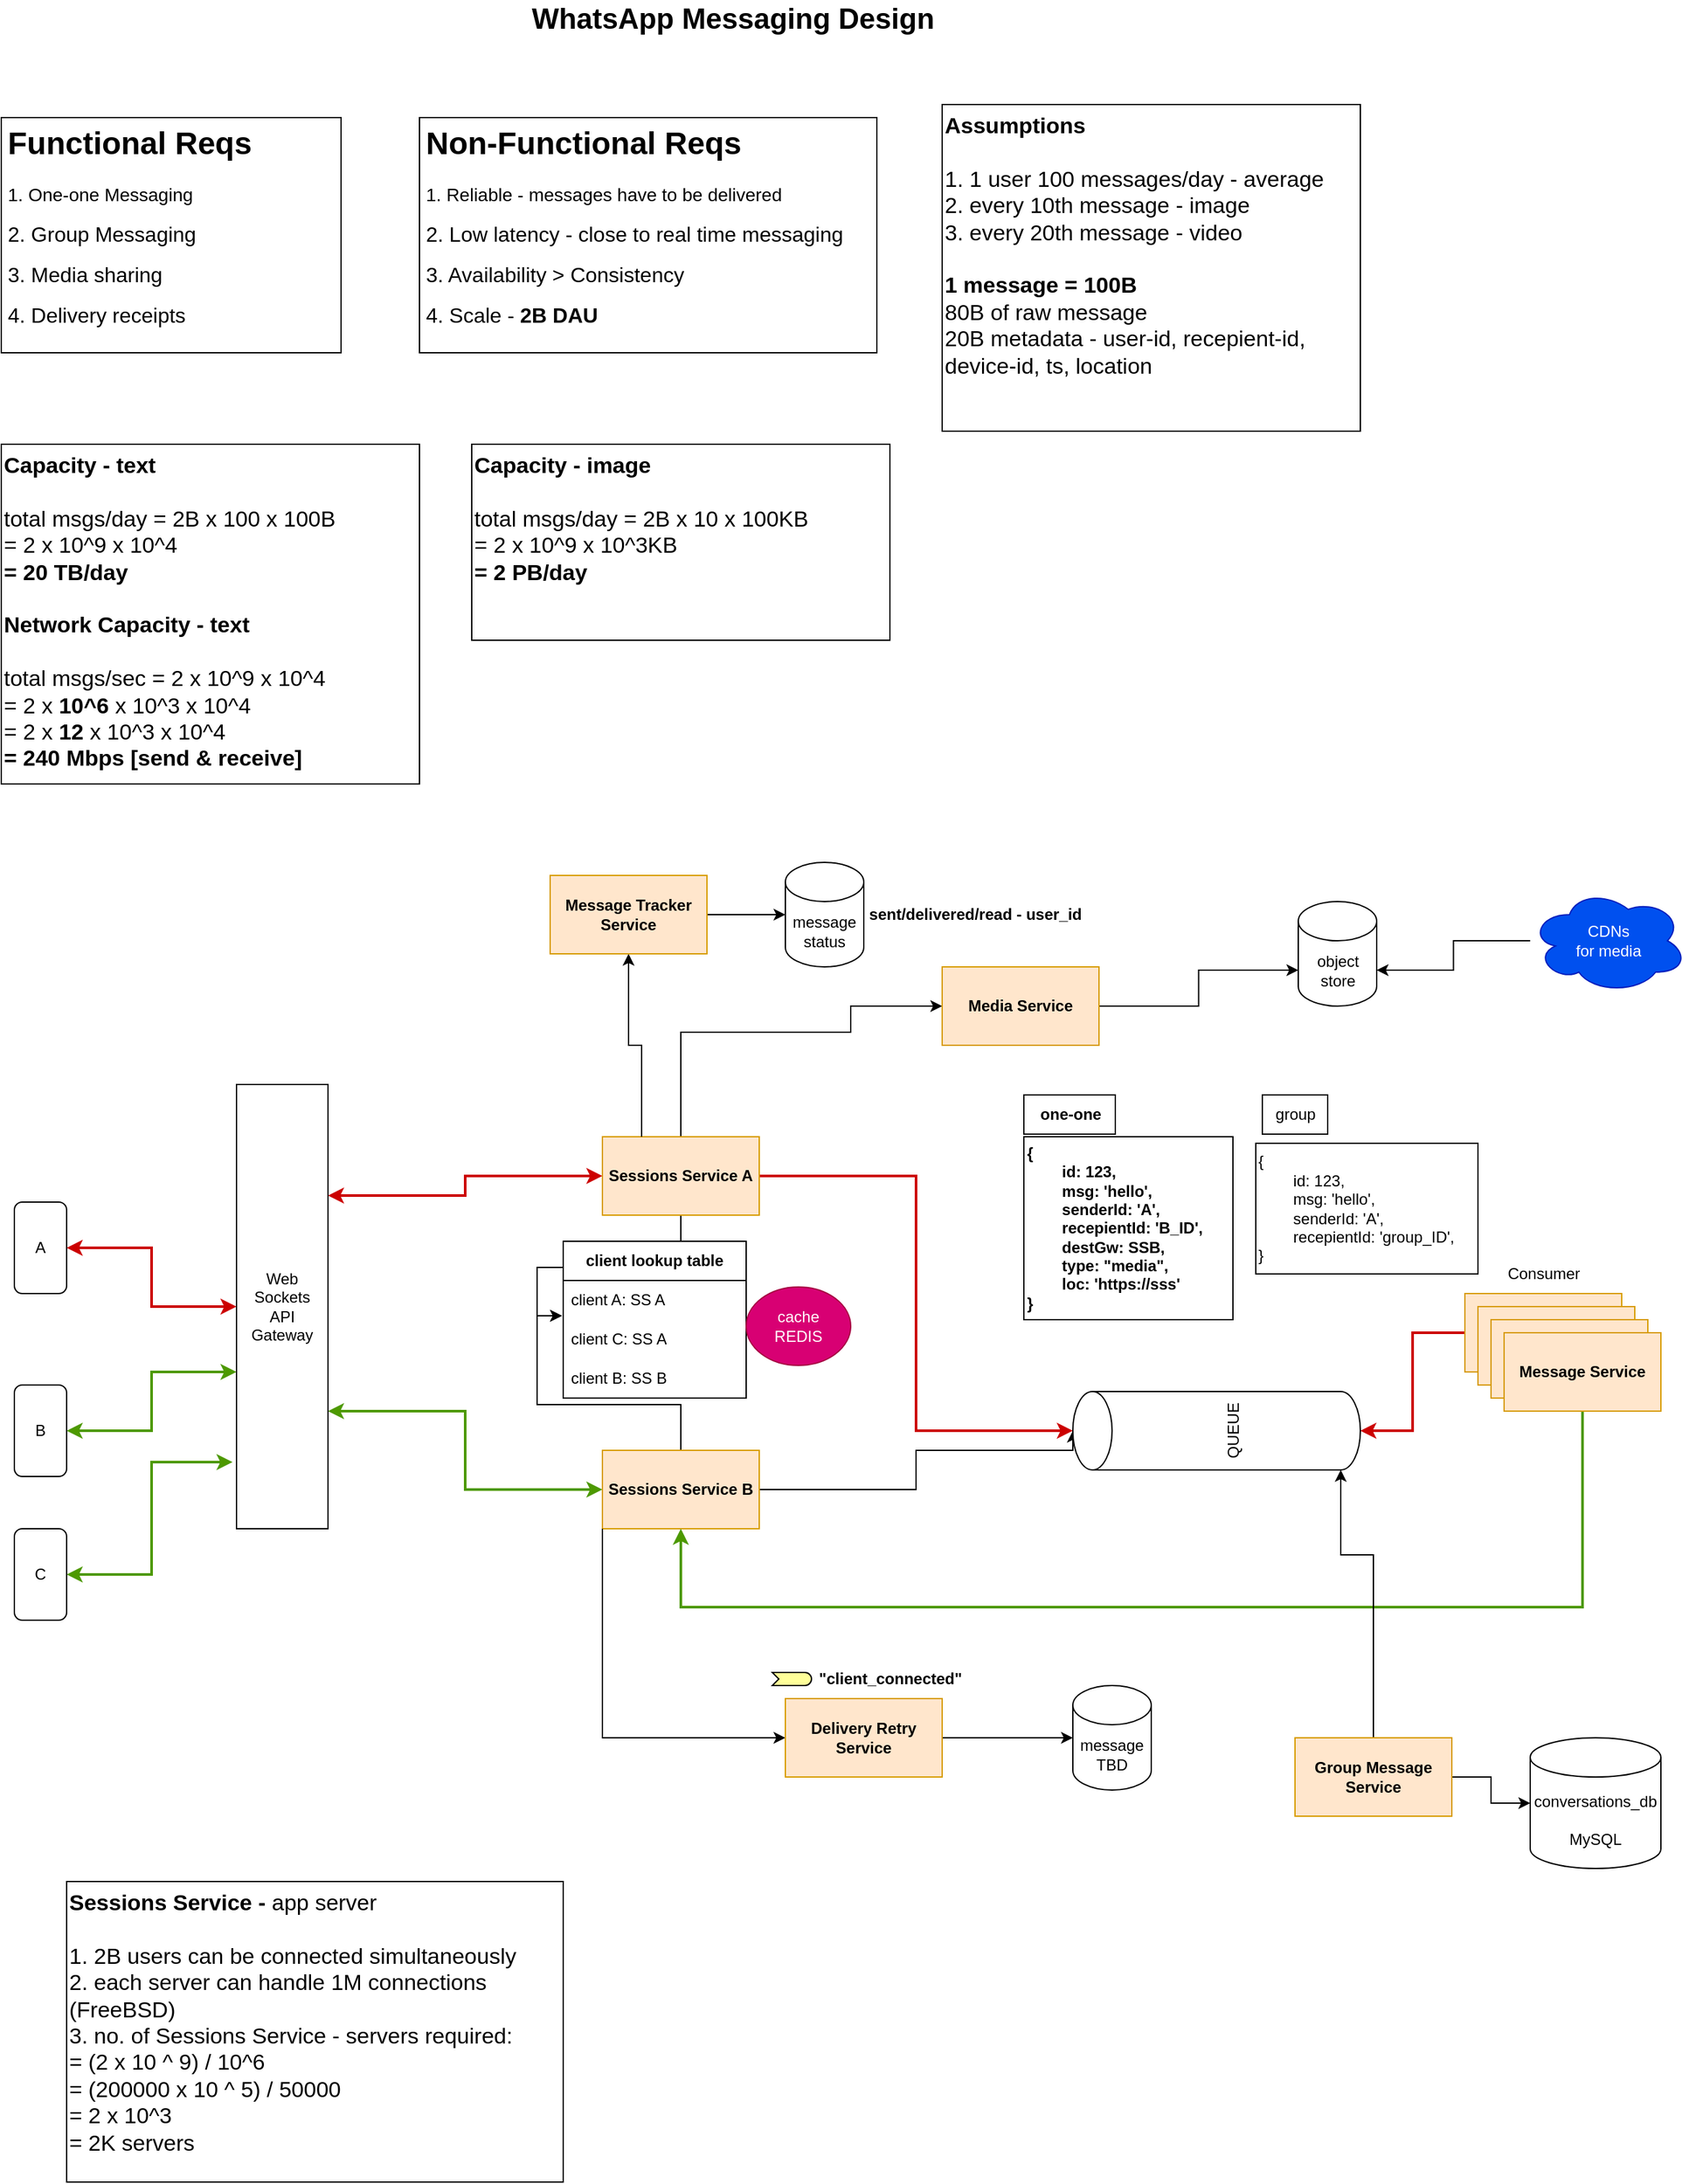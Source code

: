 <mxfile version="21.6.8" type="device">
  <diagram name="Page-1" id="8GlhhRv90TT0iDsPqW3K">
    <mxGraphModel dx="1834" dy="1169" grid="1" gridSize="10" guides="1" tooltips="1" connect="1" arrows="1" fold="1" page="0" pageScale="1" pageWidth="827" pageHeight="1169" math="0" shadow="0">
      <root>
        <mxCell id="0" />
        <mxCell id="1" parent="0" />
        <mxCell id="D23GhbJTyIrvjISunZzs-1" value="&lt;h1&gt;Functional Reqs&lt;/h1&gt;&lt;p&gt;&lt;font style=&quot;font-size: 14px;&quot;&gt;1. One-one Messaging&lt;/font&gt;&lt;/p&gt;&lt;p&gt;&lt;font size=&quot;3&quot;&gt;2. Group Messaging&lt;/font&gt;&lt;/p&gt;&lt;p&gt;&lt;font size=&quot;3&quot;&gt;3. Media sharing&lt;/font&gt;&lt;/p&gt;&lt;p&gt;&lt;font size=&quot;3&quot;&gt;4. Delivery receipts&lt;/font&gt;&lt;/p&gt;" style="text;html=1;strokeColor=default;fillColor=none;spacing=5;spacingTop=-20;whiteSpace=wrap;overflow=hidden;rounded=0;" parent="1" vertex="1">
          <mxGeometry x="-110" y="-30" width="260" height="180" as="geometry" />
        </mxCell>
        <mxCell id="D23GhbJTyIrvjISunZzs-2" value="&lt;h1&gt;Non-Functional Reqs&lt;/h1&gt;&lt;p&gt;&lt;font style=&quot;font-size: 14px;&quot;&gt;1. Reliable - messages have to be delivered&lt;/font&gt;&lt;/p&gt;&lt;p&gt;&lt;font size=&quot;3&quot;&gt;2. Low latency - close to real time messaging&lt;/font&gt;&lt;/p&gt;&lt;p&gt;&lt;font size=&quot;3&quot;&gt;3. Availability &amp;gt; Consistency&lt;/font&gt;&lt;/p&gt;&lt;p&gt;&lt;font size=&quot;3&quot;&gt;4. Scale - &lt;b&gt;2B DAU&lt;/b&gt;&lt;/font&gt;&lt;/p&gt;" style="text;html=1;strokeColor=default;fillColor=none;spacing=5;spacingTop=-20;whiteSpace=wrap;overflow=hidden;rounded=0;" parent="1" vertex="1">
          <mxGeometry x="210" y="-30" width="350" height="180" as="geometry" />
        </mxCell>
        <mxCell id="D23GhbJTyIrvjISunZzs-3" value="WhatsApp Messaging Design" style="text;html=1;strokeColor=none;fillColor=none;align=center;verticalAlign=middle;whiteSpace=wrap;rounded=0;fontSize=22;fontStyle=1" parent="1" vertex="1">
          <mxGeometry x="240" y="-120" width="420" height="30" as="geometry" />
        </mxCell>
        <mxCell id="D23GhbJTyIrvjISunZzs-4" value="&lt;b&gt;Assumptions&lt;/b&gt;&lt;br&gt;&lt;br&gt;1. 1 user 100 messages/day - average&lt;br&gt;2. every 10th message - image&lt;br&gt;3. every 20th message - video&lt;br&gt;&lt;br&gt;&lt;b&gt;1 message = 100B&lt;/b&gt;&lt;br&gt;80B of raw message&lt;br&gt;20B metadata - user-id, recepient-id, device-id, ts, location" style="text;html=1;strokeColor=default;fillColor=none;align=left;verticalAlign=top;whiteSpace=wrap;rounded=0;fontSize=17;" parent="1" vertex="1">
          <mxGeometry x="610" y="-40" width="320" height="250" as="geometry" />
        </mxCell>
        <mxCell id="D23GhbJTyIrvjISunZzs-5" value="&lt;b&gt;Capacity - text&lt;/b&gt;&lt;br&gt;&lt;br&gt;total msgs/day = 2B x 100 x 100B&lt;br&gt;= 2 x 10^9 x 10^4&lt;br&gt;&lt;b&gt;= 20 TB/day&lt;/b&gt;&lt;br&gt;&lt;br&gt;&lt;b style=&quot;border-color: var(--border-color);&quot;&gt;Network Capacity - text&lt;/b&gt;&lt;br&gt;&lt;br&gt;total msgs/sec = 2 x 10^9 x 10^4&lt;br&gt;= 2 x &lt;b&gt;10^6&lt;/b&gt; x 10^3 x 10^4&lt;br&gt;= 2 x&amp;nbsp;&lt;b style=&quot;border-color: var(--border-color);&quot;&gt;12&lt;/b&gt;&amp;nbsp;x 10^3 x 10^4&lt;br&gt;&lt;b&gt;= 240 Mbps [send &amp;amp; receive]&lt;/b&gt;" style="text;html=1;strokeColor=default;fillColor=none;align=left;verticalAlign=top;whiteSpace=wrap;rounded=0;fontSize=17;" parent="1" vertex="1">
          <mxGeometry x="-110" y="220" width="320" height="260" as="geometry" />
        </mxCell>
        <mxCell id="D23GhbJTyIrvjISunZzs-6" value="&lt;b&gt;Capacity - image&lt;/b&gt;&lt;br&gt;&lt;br&gt;total msgs/day = 2B x 10 x 100KB&lt;br&gt;= 2 x 10^9 x 10^3KB&lt;br&gt;&lt;b&gt;= 2 PB/day&lt;/b&gt;&lt;br&gt;" style="text;html=1;strokeColor=default;fillColor=none;align=left;verticalAlign=top;whiteSpace=wrap;rounded=0;fontSize=17;" parent="1" vertex="1">
          <mxGeometry x="250" y="220" width="320" height="150" as="geometry" />
        </mxCell>
        <mxCell id="D23GhbJTyIrvjISunZzs-11" style="edgeStyle=orthogonalEdgeStyle;rounded=0;orthogonalLoop=1;jettySize=auto;html=1;fillColor=#f8cecc;strokeColor=#CC0000;jumpStyle=arc;strokeWidth=2;startArrow=classic;startFill=1;" parent="1" source="D23GhbJTyIrvjISunZzs-7" target="D23GhbJTyIrvjISunZzs-9" edge="1">
          <mxGeometry relative="1" as="geometry" />
        </mxCell>
        <mxCell id="D23GhbJTyIrvjISunZzs-7" value="A" style="rounded=1;whiteSpace=wrap;html=1;" parent="1" vertex="1">
          <mxGeometry x="-100" y="800" width="40" height="70" as="geometry" />
        </mxCell>
        <mxCell id="D23GhbJTyIrvjISunZzs-8" value="B" style="rounded=1;whiteSpace=wrap;html=1;" parent="1" vertex="1">
          <mxGeometry x="-100" y="940" width="40" height="70" as="geometry" />
        </mxCell>
        <mxCell id="D23GhbJTyIrvjISunZzs-12" style="edgeStyle=orthogonalEdgeStyle;rounded=0;orthogonalLoop=1;jettySize=auto;html=1;exitX=1;exitY=0.25;exitDx=0;exitDy=0;fillColor=#f8cecc;strokeColor=#CC0000;jumpStyle=arc;strokeWidth=2;startArrow=classic;startFill=1;" parent="1" source="D23GhbJTyIrvjISunZzs-9" target="D23GhbJTyIrvjISunZzs-10" edge="1">
          <mxGeometry relative="1" as="geometry" />
        </mxCell>
        <mxCell id="D23GhbJTyIrvjISunZzs-14" style="edgeStyle=orthogonalEdgeStyle;rounded=0;orthogonalLoop=1;jettySize=auto;html=1;strokeColor=#4D9900;strokeWidth=2;startArrow=classic;startFill=1;" parent="1" source="D23GhbJTyIrvjISunZzs-9" target="D23GhbJTyIrvjISunZzs-13" edge="1">
          <mxGeometry relative="1" as="geometry">
            <Array as="points">
              <mxPoint x="245" y="960" />
              <mxPoint x="245" y="1020" />
            </Array>
          </mxGeometry>
        </mxCell>
        <mxCell id="D23GhbJTyIrvjISunZzs-34" style="edgeStyle=orthogonalEdgeStyle;rounded=0;orthogonalLoop=1;jettySize=auto;html=1;entryX=1;entryY=0.5;entryDx=0;entryDy=0;strokeColor=#4D9900;strokeWidth=2;startArrow=classic;startFill=1;" parent="1" source="D23GhbJTyIrvjISunZzs-9" target="D23GhbJTyIrvjISunZzs-8" edge="1">
          <mxGeometry relative="1" as="geometry">
            <Array as="points">
              <mxPoint x="5" y="930" />
              <mxPoint x="5" y="975" />
            </Array>
          </mxGeometry>
        </mxCell>
        <mxCell id="D23GhbJTyIrvjISunZzs-9" value="Web Sockets&lt;br&gt;API&lt;br&gt;Gateway" style="rounded=0;whiteSpace=wrap;html=1;" parent="1" vertex="1">
          <mxGeometry x="70" y="710" width="70" height="340" as="geometry" />
        </mxCell>
        <mxCell id="D23GhbJTyIrvjISunZzs-22" style="edgeStyle=orthogonalEdgeStyle;rounded=0;orthogonalLoop=1;jettySize=auto;html=1;entryX=-0.007;entryY=-0.1;entryDx=0;entryDy=0;entryPerimeter=0;" parent="1" source="D23GhbJTyIrvjISunZzs-10" target="D23GhbJTyIrvjISunZzs-17" edge="1">
          <mxGeometry relative="1" as="geometry" />
        </mxCell>
        <mxCell id="D23GhbJTyIrvjISunZzs-26" style="edgeStyle=orthogonalEdgeStyle;rounded=0;orthogonalLoop=1;jettySize=auto;html=1;entryX=0.5;entryY=0;entryDx=0;entryDy=0;entryPerimeter=0;fillColor=#f8cecc;strokeColor=#CC0000;jumpStyle=arc;strokeWidth=2;" parent="1" source="D23GhbJTyIrvjISunZzs-10" target="D23GhbJTyIrvjISunZzs-24" edge="1">
          <mxGeometry relative="1" as="geometry" />
        </mxCell>
        <mxCell id="D23GhbJTyIrvjISunZzs-54" style="edgeStyle=orthogonalEdgeStyle;rounded=0;orthogonalLoop=1;jettySize=auto;html=1;entryX=0;entryY=0.5;entryDx=0;entryDy=0;" parent="1" source="D23GhbJTyIrvjISunZzs-10" target="D23GhbJTyIrvjISunZzs-51" edge="1">
          <mxGeometry relative="1" as="geometry">
            <Array as="points">
              <mxPoint x="410" y="670" />
              <mxPoint x="540" y="670" />
              <mxPoint x="540" y="650" />
            </Array>
          </mxGeometry>
        </mxCell>
        <mxCell id="D23GhbJTyIrvjISunZzs-10" value="Sessions Service A" style="rounded=0;whiteSpace=wrap;html=1;fontStyle=1;fillColor=#ffe6cc;strokeColor=#d79b00;" parent="1" vertex="1">
          <mxGeometry x="350" y="750" width="120" height="60" as="geometry" />
        </mxCell>
        <mxCell id="D23GhbJTyIrvjISunZzs-21" style="edgeStyle=orthogonalEdgeStyle;rounded=0;orthogonalLoop=1;jettySize=auto;html=1;entryX=-0.007;entryY=-0.1;entryDx=0;entryDy=0;entryPerimeter=0;" parent="1" source="D23GhbJTyIrvjISunZzs-13" target="D23GhbJTyIrvjISunZzs-17" edge="1">
          <mxGeometry relative="1" as="geometry" />
        </mxCell>
        <mxCell id="D23GhbJTyIrvjISunZzs-27" style="edgeStyle=orthogonalEdgeStyle;rounded=0;orthogonalLoop=1;jettySize=auto;html=1;entryX=0.5;entryY=0;entryDx=0;entryDy=0;entryPerimeter=0;" parent="1" source="D23GhbJTyIrvjISunZzs-13" target="D23GhbJTyIrvjISunZzs-24" edge="1">
          <mxGeometry relative="1" as="geometry">
            <Array as="points">
              <mxPoint x="590" y="1020" />
              <mxPoint x="590" y="990" />
              <mxPoint x="710" y="990" />
            </Array>
          </mxGeometry>
        </mxCell>
        <mxCell id="D23GhbJTyIrvjISunZzs-13" value="Sessions Service B" style="rounded=0;whiteSpace=wrap;html=1;fontStyle=1;fillColor=#ffe6cc;strokeColor=#d79b00;" parent="1" vertex="1">
          <mxGeometry x="350" y="990" width="120" height="60" as="geometry" />
        </mxCell>
        <mxCell id="D23GhbJTyIrvjISunZzs-15" value="client lookup table" style="swimlane;fontStyle=1;childLayout=stackLayout;horizontal=1;startSize=30;horizontalStack=0;resizeParent=1;resizeParentMax=0;resizeLast=0;collapsible=1;marginBottom=0;whiteSpace=wrap;html=1;" parent="1" vertex="1">
          <mxGeometry x="320" y="830" width="140" height="120" as="geometry" />
        </mxCell>
        <mxCell id="D23GhbJTyIrvjISunZzs-16" value="client A: SS A" style="text;strokeColor=none;fillColor=none;align=left;verticalAlign=middle;spacingLeft=4;spacingRight=4;overflow=hidden;points=[[0,0.5],[1,0.5]];portConstraint=eastwest;rotatable=0;whiteSpace=wrap;html=1;" parent="D23GhbJTyIrvjISunZzs-15" vertex="1">
          <mxGeometry y="30" width="140" height="30" as="geometry" />
        </mxCell>
        <mxCell id="D23GhbJTyIrvjISunZzs-17" value="client C: SS A" style="text;strokeColor=none;fillColor=none;align=left;verticalAlign=middle;spacingLeft=4;spacingRight=4;overflow=hidden;points=[[0,0.5],[1,0.5]];portConstraint=eastwest;rotatable=0;whiteSpace=wrap;html=1;" parent="D23GhbJTyIrvjISunZzs-15" vertex="1">
          <mxGeometry y="60" width="140" height="30" as="geometry" />
        </mxCell>
        <mxCell id="D23GhbJTyIrvjISunZzs-18" value="client B: SS B" style="text;strokeColor=none;fillColor=none;align=left;verticalAlign=middle;spacingLeft=4;spacingRight=4;overflow=hidden;points=[[0,0.5],[1,0.5]];portConstraint=eastwest;rotatable=0;whiteSpace=wrap;html=1;" parent="D23GhbJTyIrvjISunZzs-15" vertex="1">
          <mxGeometry y="90" width="140" height="30" as="geometry" />
        </mxCell>
        <mxCell id="D23GhbJTyIrvjISunZzs-25" style="edgeStyle=orthogonalEdgeStyle;rounded=0;orthogonalLoop=1;jettySize=auto;html=1;entryX=0.5;entryY=1;entryDx=0;entryDy=0;entryPerimeter=0;fillColor=#f8cecc;strokeColor=#CC0000;jumpStyle=arc;strokeWidth=2;" parent="1" source="D23GhbJTyIrvjISunZzs-23" target="D23GhbJTyIrvjISunZzs-24" edge="1">
          <mxGeometry relative="1" as="geometry" />
        </mxCell>
        <mxCell id="D23GhbJTyIrvjISunZzs-23" value="Message Service" style="rounded=0;whiteSpace=wrap;html=1;fillColor=#ffe6cc;strokeColor=#d79b00;fontStyle=1" parent="1" vertex="1">
          <mxGeometry x="1010" y="870" width="120" height="60" as="geometry" />
        </mxCell>
        <mxCell id="D23GhbJTyIrvjISunZzs-24" value="QUEUE" style="shape=cylinder3;whiteSpace=wrap;html=1;boundedLbl=1;backgroundOutline=1;size=15;rotation=-90;" parent="1" vertex="1">
          <mxGeometry x="790" y="865" width="60" height="220" as="geometry" />
        </mxCell>
        <mxCell id="D23GhbJTyIrvjISunZzs-28" value="Consumer" style="text;html=1;align=center;verticalAlign=middle;resizable=0;points=[];autosize=1;strokeColor=none;fillColor=none;" parent="1" vertex="1">
          <mxGeometry x="1030" y="840" width="80" height="30" as="geometry" />
        </mxCell>
        <mxCell id="D23GhbJTyIrvjISunZzs-29" value="{&lt;br&gt;&lt;span style=&quot;white-space: pre;&quot;&gt;&#x9;&lt;/span&gt;id: 123,&lt;br&gt;&lt;span style=&quot;white-space: pre;&quot;&gt;&#x9;&lt;/span&gt;msg: &#39;hello&#39;,&lt;br&gt;&lt;span style=&quot;white-space: pre;&quot;&gt;&#x9;&lt;/span&gt;senderId: &#39;A&#39;,&lt;br&gt;&lt;span style=&quot;white-space: pre;&quot;&gt;&#x9;&lt;/span&gt;recepientId: &#39;B_ID&#39;,&lt;br&gt;&lt;span style=&quot;white-space: pre;&quot;&gt;&#x9;&lt;/span&gt;destGw: SSB,&lt;br&gt;&lt;span style=&quot;white-space: pre;&quot;&gt;&#x9;&lt;/span&gt;type: &quot;media&quot;,&lt;br&gt;&lt;span style=&quot;white-space: pre;&quot;&gt;&#x9;&lt;/span&gt;loc: &#39;https://sss&#39;&lt;br&gt;}" style="text;html=1;align=left;verticalAlign=middle;resizable=0;points=[];autosize=1;strokeColor=default;fillColor=none;fontStyle=1" parent="1" vertex="1">
          <mxGeometry x="672.5" y="750" width="160" height="140" as="geometry" />
        </mxCell>
        <mxCell id="D23GhbJTyIrvjISunZzs-30" value="Message Service" style="rounded=0;whiteSpace=wrap;html=1;fillColor=#ffe6cc;strokeColor=#d79b00;fontStyle=1" parent="1" vertex="1">
          <mxGeometry x="1020" y="880" width="120" height="60" as="geometry" />
        </mxCell>
        <mxCell id="D23GhbJTyIrvjISunZzs-31" value="Message Service" style="rounded=0;whiteSpace=wrap;html=1;fillColor=#ffe6cc;strokeColor=#d79b00;fontStyle=1" parent="1" vertex="1">
          <mxGeometry x="1030" y="890" width="120" height="60" as="geometry" />
        </mxCell>
        <mxCell id="D23GhbJTyIrvjISunZzs-33" style="edgeStyle=orthogonalEdgeStyle;rounded=0;orthogonalLoop=1;jettySize=auto;html=1;entryX=0.5;entryY=1;entryDx=0;entryDy=0;strokeColor=#4D9900;strokeWidth=2;" parent="1" source="D23GhbJTyIrvjISunZzs-32" target="D23GhbJTyIrvjISunZzs-13" edge="1">
          <mxGeometry relative="1" as="geometry">
            <Array as="points">
              <mxPoint x="1100" y="1110" />
              <mxPoint x="410" y="1110" />
            </Array>
          </mxGeometry>
        </mxCell>
        <mxCell id="D23GhbJTyIrvjISunZzs-32" value="Message Service" style="rounded=0;whiteSpace=wrap;html=1;fillColor=#ffe6cc;strokeColor=#d79b00;fontStyle=1" parent="1" vertex="1">
          <mxGeometry x="1040" y="900" width="120" height="60" as="geometry" />
        </mxCell>
        <mxCell id="D23GhbJTyIrvjISunZzs-36" style="edgeStyle=orthogonalEdgeStyle;rounded=0;orthogonalLoop=1;jettySize=auto;html=1;entryX=-0.043;entryY=0.85;entryDx=0;entryDy=0;entryPerimeter=0;startArrow=classic;startFill=1;fontColor=#4D9900;fontSize=16;strokeWidth=2;strokeColor=#4D9900;" parent="1" source="D23GhbJTyIrvjISunZzs-35" target="D23GhbJTyIrvjISunZzs-9" edge="1">
          <mxGeometry relative="1" as="geometry" />
        </mxCell>
        <mxCell id="D23GhbJTyIrvjISunZzs-35" value="C" style="rounded=1;whiteSpace=wrap;html=1;" parent="1" vertex="1">
          <mxGeometry x="-100" y="1050" width="40" height="70" as="geometry" />
        </mxCell>
        <mxCell id="D23GhbJTyIrvjISunZzs-37" value="one-one" style="text;html=1;align=center;verticalAlign=middle;resizable=0;points=[];autosize=1;strokeColor=default;fillColor=none;fontStyle=1" parent="1" vertex="1">
          <mxGeometry x="672.5" y="718" width="70" height="30" as="geometry" />
        </mxCell>
        <mxCell id="D23GhbJTyIrvjISunZzs-38" value="{&lt;br&gt;&lt;span style=&quot;white-space: pre;&quot;&gt;&#x9;&lt;/span&gt;id: 123,&lt;br&gt;&lt;span style=&quot;white-space: pre;&quot;&gt;&#x9;&lt;/span&gt;msg: &#39;hello&#39;,&lt;br&gt;&lt;span style=&quot;white-space: pre;&quot;&gt;&#x9;&lt;/span&gt;senderId: &#39;A&#39;,&lt;br&gt;&lt;span style=&quot;white-space: pre;&quot;&gt;&#x9;&lt;/span&gt;recepientId: &#39;group_ID&#39;,&lt;br&gt;}" style="text;html=1;align=left;verticalAlign=middle;resizable=0;points=[];autosize=1;strokeColor=default;fillColor=none;" parent="1" vertex="1">
          <mxGeometry x="850" y="755" width="170" height="100" as="geometry" />
        </mxCell>
        <mxCell id="D23GhbJTyIrvjISunZzs-39" value="group" style="text;html=1;align=center;verticalAlign=middle;resizable=0;points=[];autosize=1;strokeColor=default;fillColor=none;" parent="1" vertex="1">
          <mxGeometry x="855" y="718" width="50" height="30" as="geometry" />
        </mxCell>
        <mxCell id="D23GhbJTyIrvjISunZzs-40" value="message&lt;br&gt;TBD" style="shape=cylinder3;whiteSpace=wrap;html=1;boundedLbl=1;backgroundOutline=1;size=15;" parent="1" vertex="1">
          <mxGeometry x="710" y="1170" width="60" height="80" as="geometry" />
        </mxCell>
        <mxCell id="D23GhbJTyIrvjISunZzs-42" style="edgeStyle=orthogonalEdgeStyle;rounded=0;orthogonalLoop=1;jettySize=auto;html=1;entryX=0;entryY=0.5;entryDx=0;entryDy=0;entryPerimeter=0;" parent="1" source="D23GhbJTyIrvjISunZzs-41" target="D23GhbJTyIrvjISunZzs-40" edge="1">
          <mxGeometry relative="1" as="geometry" />
        </mxCell>
        <mxCell id="D23GhbJTyIrvjISunZzs-43" style="edgeStyle=orthogonalEdgeStyle;rounded=0;orthogonalLoop=1;jettySize=auto;html=1;entryX=0;entryY=1;entryDx=0;entryDy=0;startArrow=classic;startFill=1;endArrow=none;endFill=0;" parent="1" source="D23GhbJTyIrvjISunZzs-41" target="D23GhbJTyIrvjISunZzs-13" edge="1">
          <mxGeometry relative="1" as="geometry" />
        </mxCell>
        <mxCell id="D23GhbJTyIrvjISunZzs-41" value="Delivery Retry Service" style="rounded=0;whiteSpace=wrap;html=1;fillColor=#ffe6cc;strokeColor=#d79b00;fontStyle=1" parent="1" vertex="1">
          <mxGeometry x="490" y="1180" width="120" height="60" as="geometry" />
        </mxCell>
        <mxCell id="D23GhbJTyIrvjISunZzs-44" value="" style="html=1;outlineConnect=0;whiteSpace=wrap;fillColor=#ffff99;shape=mxgraph.archimate3.event;" parent="1" vertex="1">
          <mxGeometry x="480" y="1160" width="30" height="10" as="geometry" />
        </mxCell>
        <mxCell id="D23GhbJTyIrvjISunZzs-45" value="&quot;client_connected&quot;" style="text;html=1;align=center;verticalAlign=middle;resizable=0;points=[];autosize=1;strokeColor=none;fillColor=none;fontStyle=1" parent="1" vertex="1">
          <mxGeometry x="505" y="1150" width="130" height="30" as="geometry" />
        </mxCell>
        <mxCell id="D23GhbJTyIrvjISunZzs-46" value="conversations_db&lt;br&gt;&lt;br&gt;MySQL" style="shape=cylinder3;whiteSpace=wrap;html=1;boundedLbl=1;backgroundOutline=1;size=15;" parent="1" vertex="1">
          <mxGeometry x="1060" y="1210" width="100" height="100" as="geometry" />
        </mxCell>
        <mxCell id="D23GhbJTyIrvjISunZzs-48" style="edgeStyle=orthogonalEdgeStyle;rounded=0;orthogonalLoop=1;jettySize=auto;html=1;entryX=0;entryY=1;entryDx=0;entryDy=-15;entryPerimeter=0;" parent="1" source="D23GhbJTyIrvjISunZzs-47" target="D23GhbJTyIrvjISunZzs-24" edge="1">
          <mxGeometry relative="1" as="geometry">
            <Array as="points">
              <mxPoint x="940" y="1070" />
              <mxPoint x="915" y="1070" />
            </Array>
          </mxGeometry>
        </mxCell>
        <mxCell id="D23GhbJTyIrvjISunZzs-49" style="edgeStyle=orthogonalEdgeStyle;rounded=0;orthogonalLoop=1;jettySize=auto;html=1;entryX=0;entryY=0.5;entryDx=0;entryDy=0;entryPerimeter=0;" parent="1" source="D23GhbJTyIrvjISunZzs-47" target="D23GhbJTyIrvjISunZzs-46" edge="1">
          <mxGeometry relative="1" as="geometry" />
        </mxCell>
        <mxCell id="D23GhbJTyIrvjISunZzs-47" value="Group Message Service" style="rounded=0;whiteSpace=wrap;html=1;fillColor=#ffe6cc;strokeColor=#d79b00;fontStyle=1" parent="1" vertex="1">
          <mxGeometry x="880" y="1210" width="120" height="60" as="geometry" />
        </mxCell>
        <mxCell id="D23GhbJTyIrvjISunZzs-50" value="object store" style="shape=cylinder3;whiteSpace=wrap;html=1;boundedLbl=1;backgroundOutline=1;size=15;" parent="1" vertex="1">
          <mxGeometry x="882.5" y="570" width="60" height="80" as="geometry" />
        </mxCell>
        <mxCell id="D23GhbJTyIrvjISunZzs-52" style="edgeStyle=orthogonalEdgeStyle;rounded=0;orthogonalLoop=1;jettySize=auto;html=1;entryX=0;entryY=0;entryDx=0;entryDy=52.5;entryPerimeter=0;" parent="1" source="D23GhbJTyIrvjISunZzs-51" target="D23GhbJTyIrvjISunZzs-50" edge="1">
          <mxGeometry relative="1" as="geometry" />
        </mxCell>
        <mxCell id="D23GhbJTyIrvjISunZzs-51" value="Media Service" style="rounded=0;whiteSpace=wrap;html=1;fillColor=#ffe6cc;strokeColor=#d79b00;fontStyle=1" parent="1" vertex="1">
          <mxGeometry x="610" y="620" width="120" height="60" as="geometry" />
        </mxCell>
        <mxCell id="D23GhbJTyIrvjISunZzs-57" style="edgeStyle=orthogonalEdgeStyle;rounded=0;orthogonalLoop=1;jettySize=auto;html=1;" parent="1" source="D23GhbJTyIrvjISunZzs-55" target="D23GhbJTyIrvjISunZzs-56" edge="1">
          <mxGeometry relative="1" as="geometry" />
        </mxCell>
        <mxCell id="D23GhbJTyIrvjISunZzs-58" style="edgeStyle=orthogonalEdgeStyle;rounded=0;orthogonalLoop=1;jettySize=auto;html=1;entryX=0.25;entryY=0;entryDx=0;entryDy=0;startArrow=classic;startFill=1;endArrow=none;endFill=0;" parent="1" source="D23GhbJTyIrvjISunZzs-55" target="D23GhbJTyIrvjISunZzs-10" edge="1">
          <mxGeometry relative="1" as="geometry" />
        </mxCell>
        <mxCell id="D23GhbJTyIrvjISunZzs-55" value="Message Tracker Service" style="rounded=0;whiteSpace=wrap;html=1;fillColor=#ffe6cc;strokeColor=#d79b00;fontStyle=1" parent="1" vertex="1">
          <mxGeometry x="310" y="550" width="120" height="60" as="geometry" />
        </mxCell>
        <mxCell id="D23GhbJTyIrvjISunZzs-56" value="message&lt;br&gt;status" style="shape=cylinder3;whiteSpace=wrap;html=1;boundedLbl=1;backgroundOutline=1;size=15;" parent="1" vertex="1">
          <mxGeometry x="490" y="540" width="60" height="80" as="geometry" />
        </mxCell>
        <mxCell id="D23GhbJTyIrvjISunZzs-59" value="sent/delivered/read - user_id" style="text;html=1;align=center;verticalAlign=middle;resizable=0;points=[];autosize=1;strokeColor=none;fillColor=none;fontStyle=1" parent="1" vertex="1">
          <mxGeometry x="540" y="565" width="190" height="30" as="geometry" />
        </mxCell>
        <mxCell id="dwC0uhyVd29SFMhPLqcC-2" style="edgeStyle=orthogonalEdgeStyle;rounded=0;orthogonalLoop=1;jettySize=auto;html=1;entryX=1;entryY=0;entryDx=0;entryDy=52.5;entryPerimeter=0;" parent="1" source="dwC0uhyVd29SFMhPLqcC-1" target="D23GhbJTyIrvjISunZzs-50" edge="1">
          <mxGeometry relative="1" as="geometry" />
        </mxCell>
        <mxCell id="dwC0uhyVd29SFMhPLqcC-1" value="CDNs&lt;br&gt;for media" style="ellipse;shape=cloud;whiteSpace=wrap;html=1;fillColor=#0050ef;strokeColor=#001DBC;fontColor=#ffffff;" parent="1" vertex="1">
          <mxGeometry x="1060" y="560" width="120" height="80" as="geometry" />
        </mxCell>
        <mxCell id="dwC0uhyVd29SFMhPLqcC-3" value="cache&lt;br&gt;REDIS" style="ellipse;whiteSpace=wrap;html=1;fillColor=#d80073;strokeColor=#A50040;fontColor=#ffffff;" parent="1" vertex="1">
          <mxGeometry x="460" y="865" width="80" height="60" as="geometry" />
        </mxCell>
        <mxCell id="46DTdIsI3szm7RkTuyPc-3" value="&lt;b&gt;Sessions Service - &lt;/b&gt;app server&lt;br&gt;&lt;br&gt;1. 2B users can be connected simultaneously&lt;br&gt;2. each server can handle 1M connections (FreeBSD)&lt;br&gt;3. no. of Sessions Service - servers required:&lt;br&gt;= (2 x 10 ^ 9) / 10^6&amp;nbsp;&lt;br&gt;= (200000 x 10 ^ 5) / 50000&lt;br&gt;= 2 x 10^3&lt;br&gt;= 2K servers" style="text;html=1;strokeColor=default;fillColor=none;align=left;verticalAlign=top;whiteSpace=wrap;rounded=0;fontSize=17;" vertex="1" parent="1">
          <mxGeometry x="-60" y="1320" width="380" height="230" as="geometry" />
        </mxCell>
      </root>
    </mxGraphModel>
  </diagram>
</mxfile>
